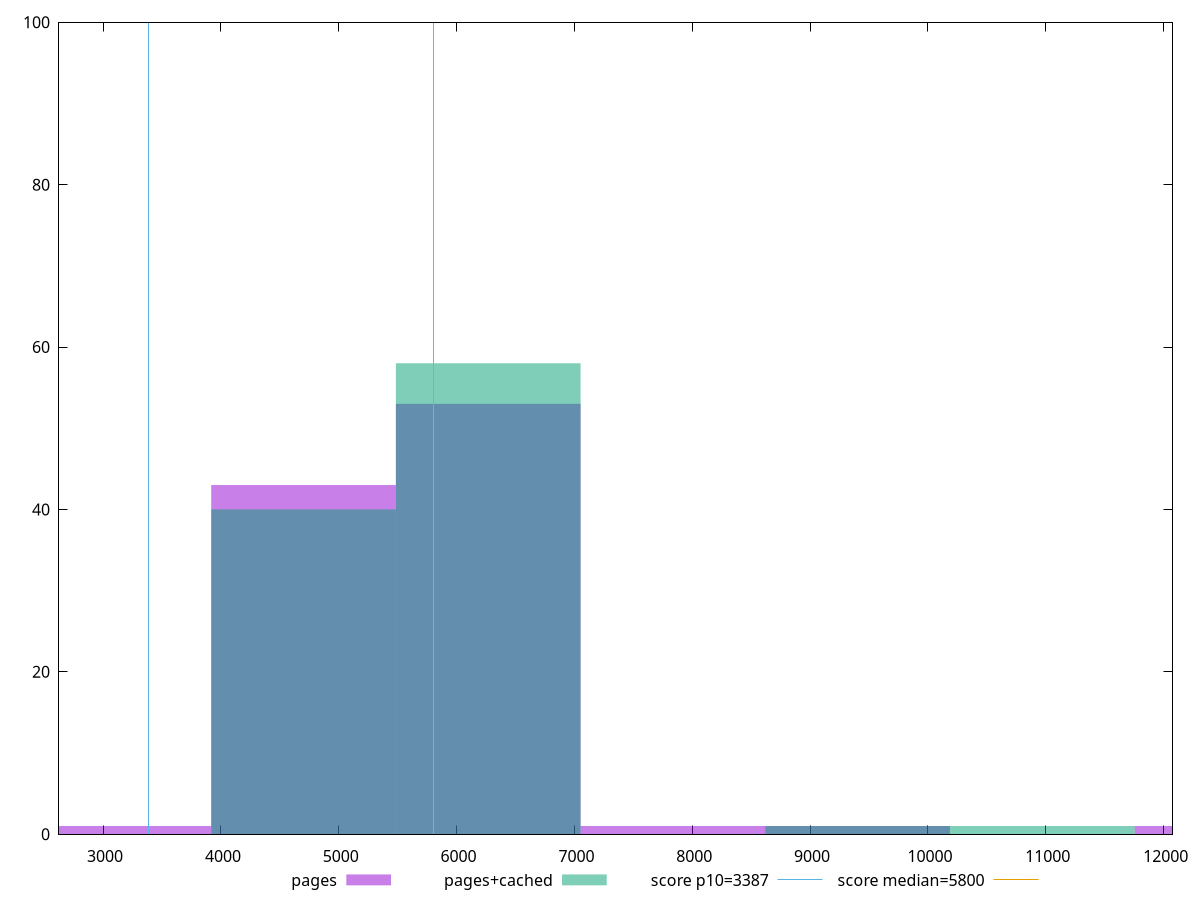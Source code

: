 reset

$pages <<EOF
9402.784130431515 1
12537.045507242019 1
4701.392065215758 43
6268.5227536210095 53
7835.6534420262615 1
3134.2613768105048 1
EOF

$pagesCached <<EOF
10969.914818836767 1
9402.784130431515 1
6268.5227536210095 58
4701.392065215758 40
EOF

set key outside below
set boxwidth 1567.1306884052524
set xrange [2626.073507880211:12075.127829454457]
set yrange [0:100]
set trange [0:100]
set style fill transparent solid 0.5 noborder

set parametric
set terminal svg size 640, 500 enhanced background rgb 'white'
set output "report_00017_2021-02-10T15-08-03.406Z/speed-index/comparison/histogram/0_vs_1.svg"

plot $pages title "pages" with boxes, \
     $pagesCached title "pages+cached" with boxes, \
     3387,t title "score p10=3387", \
     5800,t title "score median=5800"

reset
